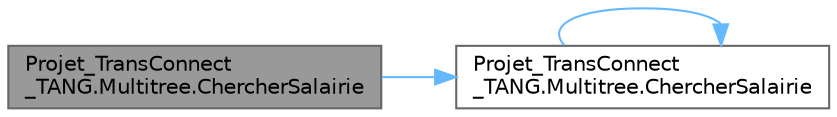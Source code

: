 digraph "Projet_TransConnect_TANG.Multitree.ChercherSalairie"
{
 // LATEX_PDF_SIZE
  bgcolor="transparent";
  edge [fontname=Helvetica,fontsize=10,labelfontname=Helvetica,labelfontsize=10];
  node [fontname=Helvetica,fontsize=10,shape=box,height=0.2,width=0.4];
  rankdir="LR";
  Node1 [id="Node000001",label="Projet_TransConnect\l_TANG.Multitree.ChercherSalairie",height=0.2,width=0.4,color="gray40", fillcolor="grey60", style="filled", fontcolor="black",tooltip="Cherche un salarié dans l'arborescence."];
  Node1 -> Node2 [id="edge1_Node000001_Node000002",color="steelblue1",style="solid",tooltip=" "];
  Node2 [id="Node000002",label="Projet_TransConnect\l_TANG.Multitree.ChercherSalairie",height=0.2,width=0.4,color="grey40", fillcolor="white", style="filled",URL="$class_projet___trans_connect___t_a_n_g_1_1_multitree.html#a0265d5347e9df6a627d807e3fac9d885",tooltip="Cherche un salarié par son numéro de sécurité sociale dans l'arborescence."];
  Node2 -> Node2 [id="edge2_Node000002_Node000002",color="steelblue1",style="solid",tooltip=" "];
}
